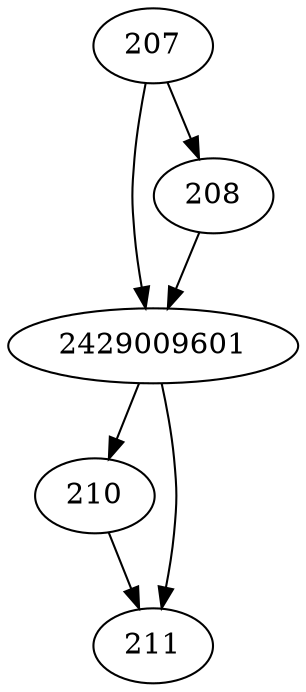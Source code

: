strict digraph  {
2429009601;
207;
208;
210;
211;
2429009601 -> 210;
2429009601 -> 211;
207 -> 208;
207 -> 2429009601;
208 -> 2429009601;
210 -> 211;
}
